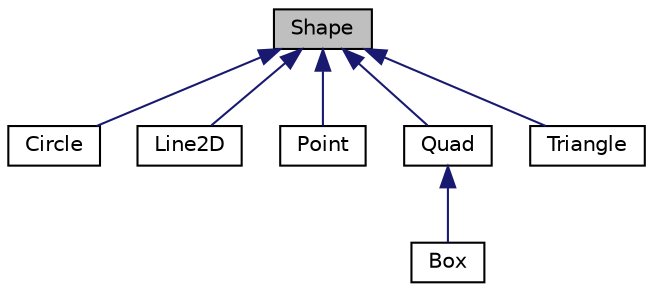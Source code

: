 digraph "Shape"
{
 // LATEX_PDF_SIZE
  edge [fontname="Helvetica",fontsize="10",labelfontname="Helvetica",labelfontsize="10"];
  node [fontname="Helvetica",fontsize="10",shape=record];
  Node1 [label="Shape",height=0.2,width=0.4,color="black", fillcolor="grey75", style="filled", fontcolor="black",tooltip="Base class representing a generic shape."];
  Node1 -> Node2 [dir="back",color="midnightblue",fontsize="10",style="solid",fontname="Helvetica"];
  Node2 [label="Circle",height=0.2,width=0.4,color="black", fillcolor="white", style="filled",URL="$classCircle.html",tooltip="Class representing a 2D circle in the Lumos engine."];
  Node1 -> Node3 [dir="back",color="midnightblue",fontsize="10",style="solid",fontname="Helvetica"];
  Node3 [label="Line2D",height=0.2,width=0.4,color="black", fillcolor="white", style="filled",URL="$classLine2D.html",tooltip="Class representing a 2D line in the Lumos engine."];
  Node1 -> Node4 [dir="back",color="midnightblue",fontsize="10",style="solid",fontname="Helvetica"];
  Node4 [label="Point",height=0.2,width=0.4,color="black", fillcolor="white", style="filled",URL="$classPoint.html",tooltip="Class representing a 2D point in the Lumos engine."];
  Node1 -> Node5 [dir="back",color="midnightblue",fontsize="10",style="solid",fontname="Helvetica"];
  Node5 [label="Quad",height=0.2,width=0.4,color="black", fillcolor="white", style="filled",URL="$classQuad.html",tooltip="Class representing a 2D rectangle (Quad) in the Lumos engine."];
  Node5 -> Node6 [dir="back",color="midnightblue",fontsize="10",style="solid",fontname="Helvetica"];
  Node6 [label="Box",height=0.2,width=0.4,color="black", fillcolor="white", style="filled",URL="$classBox.html",tooltip=" "];
  Node1 -> Node7 [dir="back",color="midnightblue",fontsize="10",style="solid",fontname="Helvetica"];
  Node7 [label="Triangle",height=0.2,width=0.4,color="black", fillcolor="white", style="filled",URL="$classTriangle.html",tooltip="Class representing a 2D triangle in the Lumos engine."];
}
